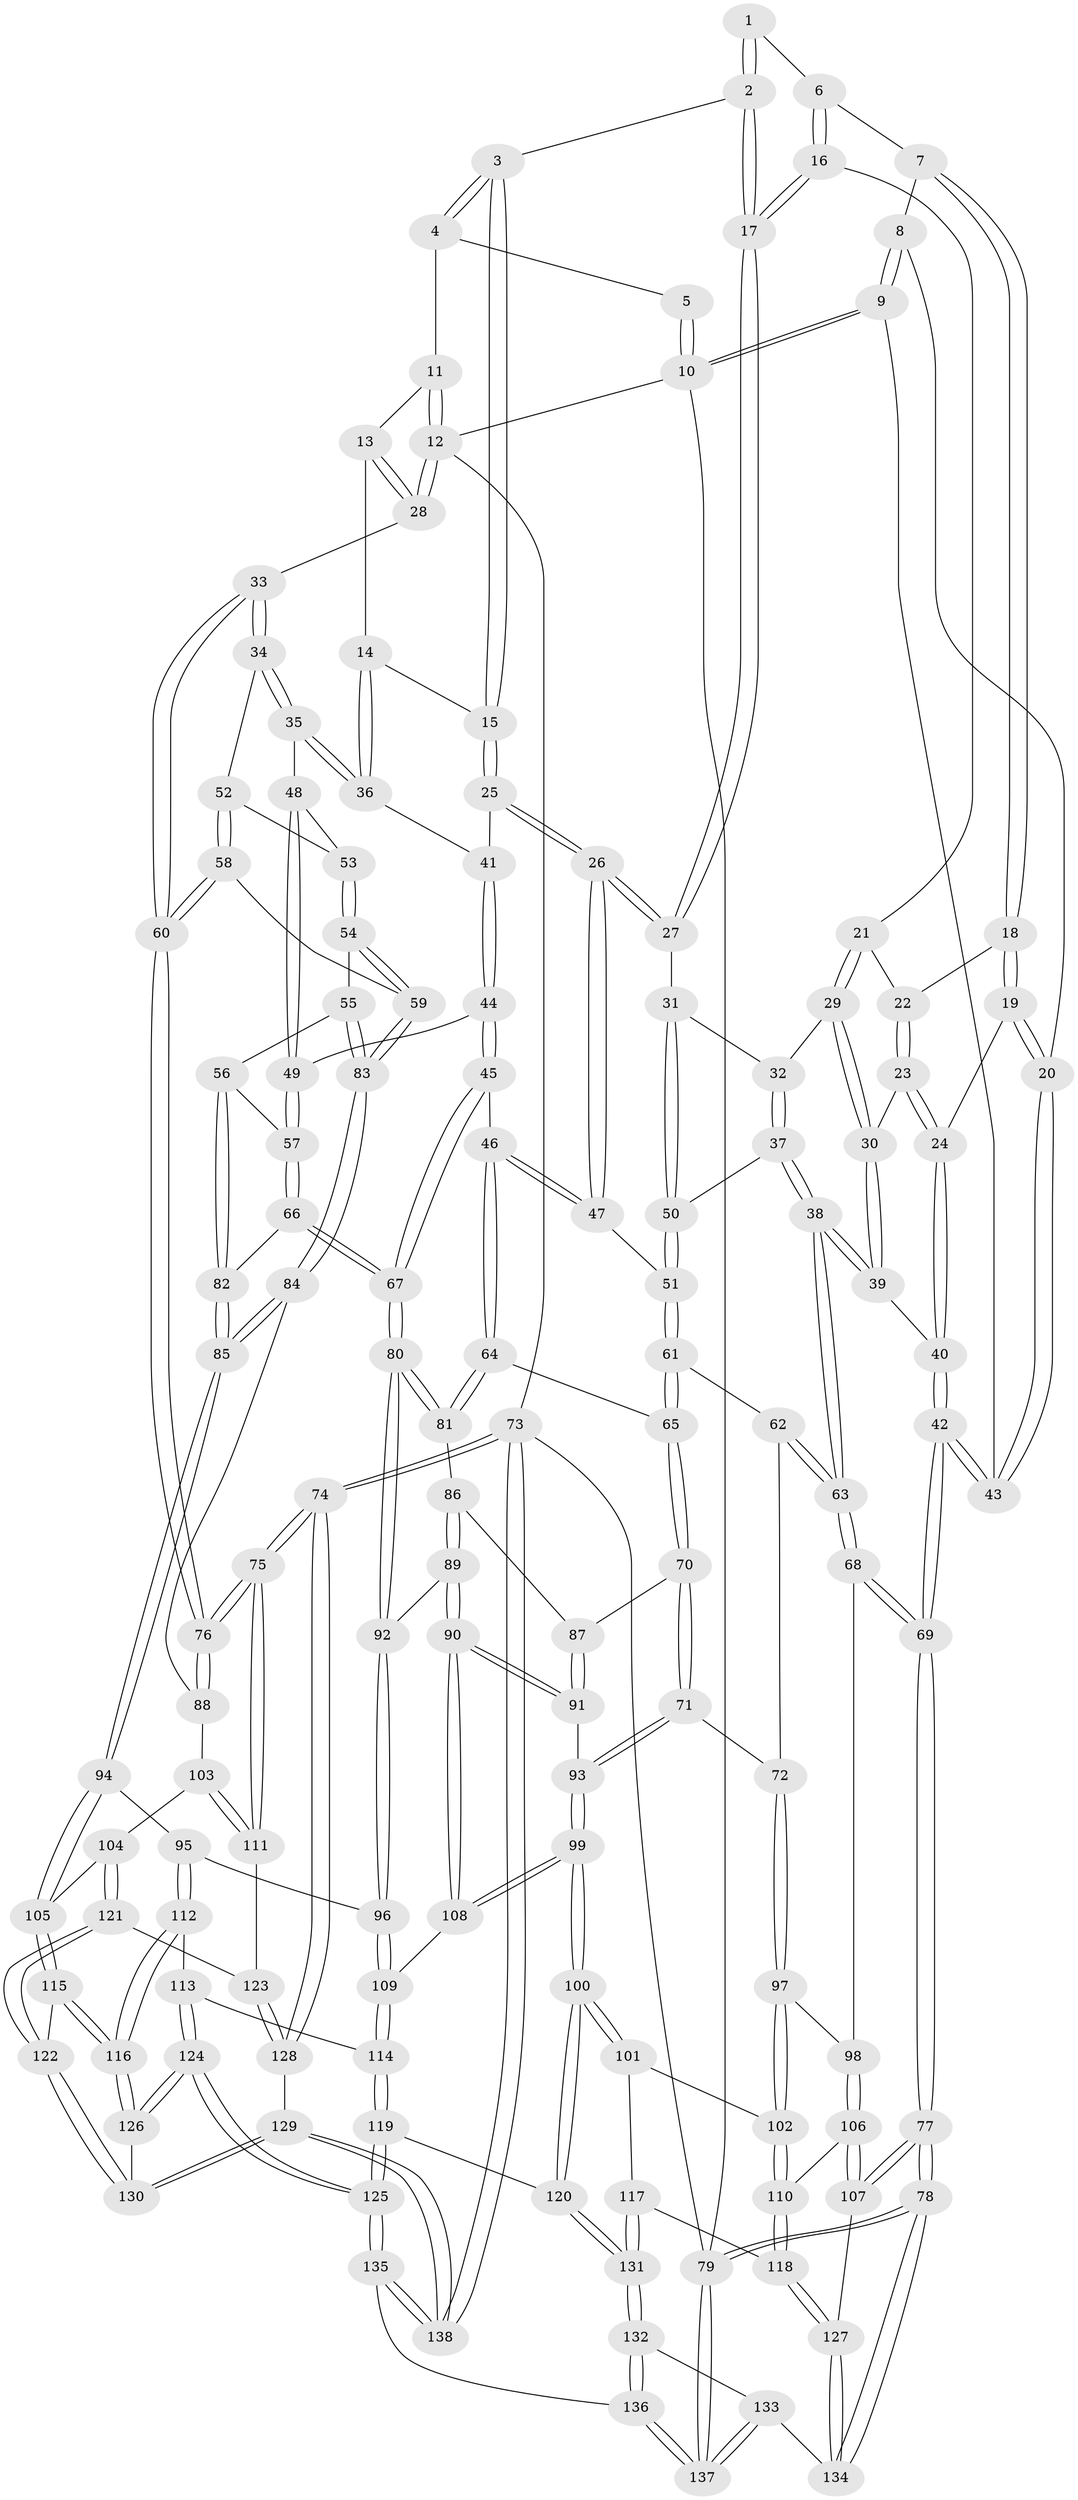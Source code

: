 // Generated by graph-tools (version 1.1) at 2025/51/03/09/25 03:51:10]
// undirected, 138 vertices, 342 edges
graph export_dot {
graph [start="1"]
  node [color=gray90,style=filled];
  1 [pos="+0.14065414392478004+0"];
  2 [pos="+0.3612814035551943+0.0662810909103748"];
  3 [pos="+0.459766030628752+0"];
  4 [pos="+0.4605105962944422+0"];
  5 [pos="+0.07381778305724469+0"];
  6 [pos="+0.14067714914502985+0.006618106601077298"];
  7 [pos="+0.11811467220745744+0.040976103026582666"];
  8 [pos="+0.08694090868482268+0.051986955891321185"];
  9 [pos="+0+0.009560098250618605"];
  10 [pos="+0+0"];
  11 [pos="+0.7275613762219192+0"];
  12 [pos="+1+0"];
  13 [pos="+0.7401472437962802+0.09959115607988851"];
  14 [pos="+0.7291083462905659+0.1171613876837628"];
  15 [pos="+0.6063685916961293+0.13434297360434808"];
  16 [pos="+0.22508786278560397+0.12642978818552647"];
  17 [pos="+0.3509655442541191+0.10559215275073475"];
  18 [pos="+0.10578775727623439+0.0839214862523992"];
  19 [pos="+0+0.1784000490772803"];
  20 [pos="+0+0.15675950516505552"];
  21 [pos="+0.20818950717952125+0.14719164606245136"];
  22 [pos="+0.11674686133681189+0.11468838776091528"];
  23 [pos="+0.0970895818780557+0.18501763414880018"];
  24 [pos="+0.03600016015699765+0.20832315576123842"];
  25 [pos="+0.5591836341697403+0.2157980101589857"];
  26 [pos="+0.5100177469367667+0.24641532985862027"];
  27 [pos="+0.38697235813741027+0.19146813160857487"];
  28 [pos="+1+0"];
  29 [pos="+0.19876301117034137+0.16585419067283474"];
  30 [pos="+0.17648682064803642+0.18590138353359667"];
  31 [pos="+0.31453017581848214+0.27188951124833494"];
  32 [pos="+0.20819864760527082+0.1777668400600725"];
  33 [pos="+1+0.05604308860037856"];
  34 [pos="+0.9099692304108078+0.24913561428040176"];
  35 [pos="+0.8083652394810977+0.2485051679254701"];
  36 [pos="+0.8036513267936339+0.2438477776657864"];
  37 [pos="+0.27130015173274374+0.33554100269257237"];
  38 [pos="+0.1853595940924938+0.3728315325025669"];
  39 [pos="+0.17437292899509865+0.35592271275948256"];
  40 [pos="+0.07976817635229522+0.2841531660899994"];
  41 [pos="+0.6337374834780118+0.26520965379021605"];
  42 [pos="+0+0.5001798017428961"];
  43 [pos="+0+0.12416550236463157"];
  44 [pos="+0.6946645780002183+0.3689963684903794"];
  45 [pos="+0.5530833037102657+0.4149316894006235"];
  46 [pos="+0.5483306272364644+0.4121344125155762"];
  47 [pos="+0.5057210045987777+0.32381377852113014"];
  48 [pos="+0.7930776106560572+0.2789950084419236"];
  49 [pos="+0.7308347285448386+0.37816827460653724"];
  50 [pos="+0.2770456724802317+0.33363591964403994"];
  51 [pos="+0.36778671360911197+0.3917947728154168"];
  52 [pos="+0.9012028463121838+0.3812452272145301"];
  53 [pos="+0.8530019106903881+0.3990478766635096"];
  54 [pos="+0.8089465973552982+0.4284492860363367"];
  55 [pos="+0.7769860538382454+0.4391713973076057"];
  56 [pos="+0.775615698448994+0.43861536994238215"];
  57 [pos="+0.7467301588832219+0.414833847874695"];
  58 [pos="+0.9636702813819128+0.46602313756400887"];
  59 [pos="+0.9430605239055783+0.47825482192114716"];
  60 [pos="+1+0.4807860096594676"];
  61 [pos="+0.371573034753834+0.41304185640839663"];
  62 [pos="+0.3366503802681137+0.4705672470912387"];
  63 [pos="+0.14668761435777627+0.48182198521259956"];
  64 [pos="+0.4754846734569968+0.4680346750722245"];
  65 [pos="+0.4438428935560174+0.4894781977371223"];
  66 [pos="+0.6370585507408514+0.5218727811994684"];
  67 [pos="+0.60964358090255+0.526592246959044"];
  68 [pos="+0.14572954792324874+0.4834984611869025"];
  69 [pos="+0+0.5329586075148074"];
  70 [pos="+0.4335062724192533+0.5251220172627684"];
  71 [pos="+0.37695548821925384+0.5660394534114165"];
  72 [pos="+0.3686686732659812+0.5635131516749627"];
  73 [pos="+1+1"];
  74 [pos="+1+0.8857723909279255"];
  75 [pos="+1+0.7830051052580979"];
  76 [pos="+1+0.6969812675081875"];
  77 [pos="+0+0.6598813374549245"];
  78 [pos="+0+1"];
  79 [pos="+0+1"];
  80 [pos="+0.6094074014227256+0.5271327871453173"];
  81 [pos="+0.5348016769039481+0.552533545369096"];
  82 [pos="+0.721681471017277+0.5548624082379436"];
  83 [pos="+0.8526060149468075+0.5593697679078939"];
  84 [pos="+0.8498700739813485+0.572733227180231"];
  85 [pos="+0.7786369072273089+0.6259658546277984"];
  86 [pos="+0.5228415042318245+0.5577587155139513"];
  87 [pos="+0.4625352775140752+0.5445186040502684"];
  88 [pos="+0.9046568693581145+0.6120141568001519"];
  89 [pos="+0.5070552023269791+0.6398477780444862"];
  90 [pos="+0.5031441136845634+0.6476308109587846"];
  91 [pos="+0.48693788016461076+0.6361049664149134"];
  92 [pos="+0.6105700304979484+0.5597840941281509"];
  93 [pos="+0.3911373728850576+0.6126286056986812"];
  94 [pos="+0.7727501589419958+0.6400743353619975"];
  95 [pos="+0.65573094693278+0.6729903166754896"];
  96 [pos="+0.6342219574071611+0.6607215841645849"];
  97 [pos="+0.21554474401909465+0.5789025490655387"];
  98 [pos="+0.1858386634895238+0.5474724076748078"];
  99 [pos="+0.36937826170424454+0.7195556985741389"];
  100 [pos="+0.35226433689098663+0.7415516073966929"];
  101 [pos="+0.28505733515272724+0.6917256987344109"];
  102 [pos="+0.2210364044612111+0.6072459384458605"];
  103 [pos="+0.8878713911723891+0.703496169680434"];
  104 [pos="+0.8290712729255179+0.7187712239255283"];
  105 [pos="+0.795154057251467+0.6945801867872495"];
  106 [pos="+0.05655512485215327+0.737770043230401"];
  107 [pos="+0.04164079565891837+0.7405954947352854"];
  108 [pos="+0.5149970997150821+0.6831363144837986"];
  109 [pos="+0.5297123624806633+0.6949614523404104"];
  110 [pos="+0.14995935269647873+0.745311069775863"];
  111 [pos="+1+0.7637375903453898"];
  112 [pos="+0.6612178037801221+0.7460130403973635"];
  113 [pos="+0.5412270010510286+0.7576730406553612"];
  114 [pos="+0.5300354321095895+0.7484780508187447"];
  115 [pos="+0.7548694877099518+0.7588034498897906"];
  116 [pos="+0.6791017080169954+0.8074261624304244"];
  117 [pos="+0.17771674315644703+0.772882094648786"];
  118 [pos="+0.1750027331312039+0.7703116824362256"];
  119 [pos="+0.43303289324417366+0.8388701820675745"];
  120 [pos="+0.35252168470555517+0.7480696685709599"];
  121 [pos="+0.8499354531544173+0.7789355108997833"];
  122 [pos="+0.8008104846870892+0.8086763145188165"];
  123 [pos="+0.8617434628312327+0.7874528196939689"];
  124 [pos="+0.6350605822091349+0.8780248703437064"];
  125 [pos="+0.4735440351776514+1"];
  126 [pos="+0.6675785541018429+0.8620167510701119"];
  127 [pos="+0.08051241620918652+0.8526106178572606"];
  128 [pos="+0.8686337957040255+0.8847592901980832"];
  129 [pos="+0.797803205464171+0.929101186727975"];
  130 [pos="+0.7590064672400603+0.8958592775306248"];
  131 [pos="+0.22439121566732748+0.8536308885148458"];
  132 [pos="+0.21205711738781624+0.9202111523968147"];
  133 [pos="+0.10491279835463065+0.8805379676683975"];
  134 [pos="+0.08568697407438383+0.8692501022971947"];
  135 [pos="+0.4422934818473966+1"];
  136 [pos="+0.30130835192401617+1"];
  137 [pos="+0+1"];
  138 [pos="+0.8573487221691709+1"];
  1 -- 2;
  1 -- 2;
  1 -- 6;
  2 -- 3;
  2 -- 17;
  2 -- 17;
  3 -- 4;
  3 -- 4;
  3 -- 15;
  3 -- 15;
  4 -- 5;
  4 -- 11;
  5 -- 10;
  5 -- 10;
  6 -- 7;
  6 -- 16;
  6 -- 16;
  7 -- 8;
  7 -- 18;
  7 -- 18;
  8 -- 9;
  8 -- 9;
  8 -- 20;
  9 -- 10;
  9 -- 10;
  9 -- 43;
  10 -- 12;
  10 -- 79;
  11 -- 12;
  11 -- 12;
  11 -- 13;
  12 -- 28;
  12 -- 28;
  12 -- 73;
  13 -- 14;
  13 -- 28;
  13 -- 28;
  14 -- 15;
  14 -- 36;
  14 -- 36;
  15 -- 25;
  15 -- 25;
  16 -- 17;
  16 -- 17;
  16 -- 21;
  17 -- 27;
  17 -- 27;
  18 -- 19;
  18 -- 19;
  18 -- 22;
  19 -- 20;
  19 -- 20;
  19 -- 24;
  20 -- 43;
  20 -- 43;
  21 -- 22;
  21 -- 29;
  21 -- 29;
  22 -- 23;
  22 -- 23;
  23 -- 24;
  23 -- 24;
  23 -- 30;
  24 -- 40;
  24 -- 40;
  25 -- 26;
  25 -- 26;
  25 -- 41;
  26 -- 27;
  26 -- 27;
  26 -- 47;
  26 -- 47;
  27 -- 31;
  28 -- 33;
  29 -- 30;
  29 -- 30;
  29 -- 32;
  30 -- 39;
  30 -- 39;
  31 -- 32;
  31 -- 50;
  31 -- 50;
  32 -- 37;
  32 -- 37;
  33 -- 34;
  33 -- 34;
  33 -- 60;
  33 -- 60;
  34 -- 35;
  34 -- 35;
  34 -- 52;
  35 -- 36;
  35 -- 36;
  35 -- 48;
  36 -- 41;
  37 -- 38;
  37 -- 38;
  37 -- 50;
  38 -- 39;
  38 -- 39;
  38 -- 63;
  38 -- 63;
  39 -- 40;
  40 -- 42;
  40 -- 42;
  41 -- 44;
  41 -- 44;
  42 -- 43;
  42 -- 43;
  42 -- 69;
  42 -- 69;
  44 -- 45;
  44 -- 45;
  44 -- 49;
  45 -- 46;
  45 -- 67;
  45 -- 67;
  46 -- 47;
  46 -- 47;
  46 -- 64;
  46 -- 64;
  47 -- 51;
  48 -- 49;
  48 -- 49;
  48 -- 53;
  49 -- 57;
  49 -- 57;
  50 -- 51;
  50 -- 51;
  51 -- 61;
  51 -- 61;
  52 -- 53;
  52 -- 58;
  52 -- 58;
  53 -- 54;
  53 -- 54;
  54 -- 55;
  54 -- 59;
  54 -- 59;
  55 -- 56;
  55 -- 83;
  55 -- 83;
  56 -- 57;
  56 -- 82;
  56 -- 82;
  57 -- 66;
  57 -- 66;
  58 -- 59;
  58 -- 60;
  58 -- 60;
  59 -- 83;
  59 -- 83;
  60 -- 76;
  60 -- 76;
  61 -- 62;
  61 -- 65;
  61 -- 65;
  62 -- 63;
  62 -- 63;
  62 -- 72;
  63 -- 68;
  63 -- 68;
  64 -- 65;
  64 -- 81;
  64 -- 81;
  65 -- 70;
  65 -- 70;
  66 -- 67;
  66 -- 67;
  66 -- 82;
  67 -- 80;
  67 -- 80;
  68 -- 69;
  68 -- 69;
  68 -- 98;
  69 -- 77;
  69 -- 77;
  70 -- 71;
  70 -- 71;
  70 -- 87;
  71 -- 72;
  71 -- 93;
  71 -- 93;
  72 -- 97;
  72 -- 97;
  73 -- 74;
  73 -- 74;
  73 -- 138;
  73 -- 138;
  73 -- 79;
  74 -- 75;
  74 -- 75;
  74 -- 128;
  74 -- 128;
  75 -- 76;
  75 -- 76;
  75 -- 111;
  75 -- 111;
  76 -- 88;
  76 -- 88;
  77 -- 78;
  77 -- 78;
  77 -- 107;
  77 -- 107;
  78 -- 79;
  78 -- 79;
  78 -- 134;
  78 -- 134;
  79 -- 137;
  79 -- 137;
  80 -- 81;
  80 -- 81;
  80 -- 92;
  80 -- 92;
  81 -- 86;
  82 -- 85;
  82 -- 85;
  83 -- 84;
  83 -- 84;
  84 -- 85;
  84 -- 85;
  84 -- 88;
  85 -- 94;
  85 -- 94;
  86 -- 87;
  86 -- 89;
  86 -- 89;
  87 -- 91;
  87 -- 91;
  88 -- 103;
  89 -- 90;
  89 -- 90;
  89 -- 92;
  90 -- 91;
  90 -- 91;
  90 -- 108;
  90 -- 108;
  91 -- 93;
  92 -- 96;
  92 -- 96;
  93 -- 99;
  93 -- 99;
  94 -- 95;
  94 -- 105;
  94 -- 105;
  95 -- 96;
  95 -- 112;
  95 -- 112;
  96 -- 109;
  96 -- 109;
  97 -- 98;
  97 -- 102;
  97 -- 102;
  98 -- 106;
  98 -- 106;
  99 -- 100;
  99 -- 100;
  99 -- 108;
  99 -- 108;
  100 -- 101;
  100 -- 101;
  100 -- 120;
  100 -- 120;
  101 -- 102;
  101 -- 117;
  102 -- 110;
  102 -- 110;
  103 -- 104;
  103 -- 111;
  103 -- 111;
  104 -- 105;
  104 -- 121;
  104 -- 121;
  105 -- 115;
  105 -- 115;
  106 -- 107;
  106 -- 107;
  106 -- 110;
  107 -- 127;
  108 -- 109;
  109 -- 114;
  109 -- 114;
  110 -- 118;
  110 -- 118;
  111 -- 123;
  112 -- 113;
  112 -- 116;
  112 -- 116;
  113 -- 114;
  113 -- 124;
  113 -- 124;
  114 -- 119;
  114 -- 119;
  115 -- 116;
  115 -- 116;
  115 -- 122;
  116 -- 126;
  116 -- 126;
  117 -- 118;
  117 -- 131;
  117 -- 131;
  118 -- 127;
  118 -- 127;
  119 -- 120;
  119 -- 125;
  119 -- 125;
  120 -- 131;
  120 -- 131;
  121 -- 122;
  121 -- 122;
  121 -- 123;
  122 -- 130;
  122 -- 130;
  123 -- 128;
  123 -- 128;
  124 -- 125;
  124 -- 125;
  124 -- 126;
  124 -- 126;
  125 -- 135;
  125 -- 135;
  126 -- 130;
  127 -- 134;
  127 -- 134;
  128 -- 129;
  129 -- 130;
  129 -- 130;
  129 -- 138;
  129 -- 138;
  131 -- 132;
  131 -- 132;
  132 -- 133;
  132 -- 136;
  132 -- 136;
  133 -- 134;
  133 -- 137;
  133 -- 137;
  135 -- 136;
  135 -- 138;
  135 -- 138;
  136 -- 137;
  136 -- 137;
}
